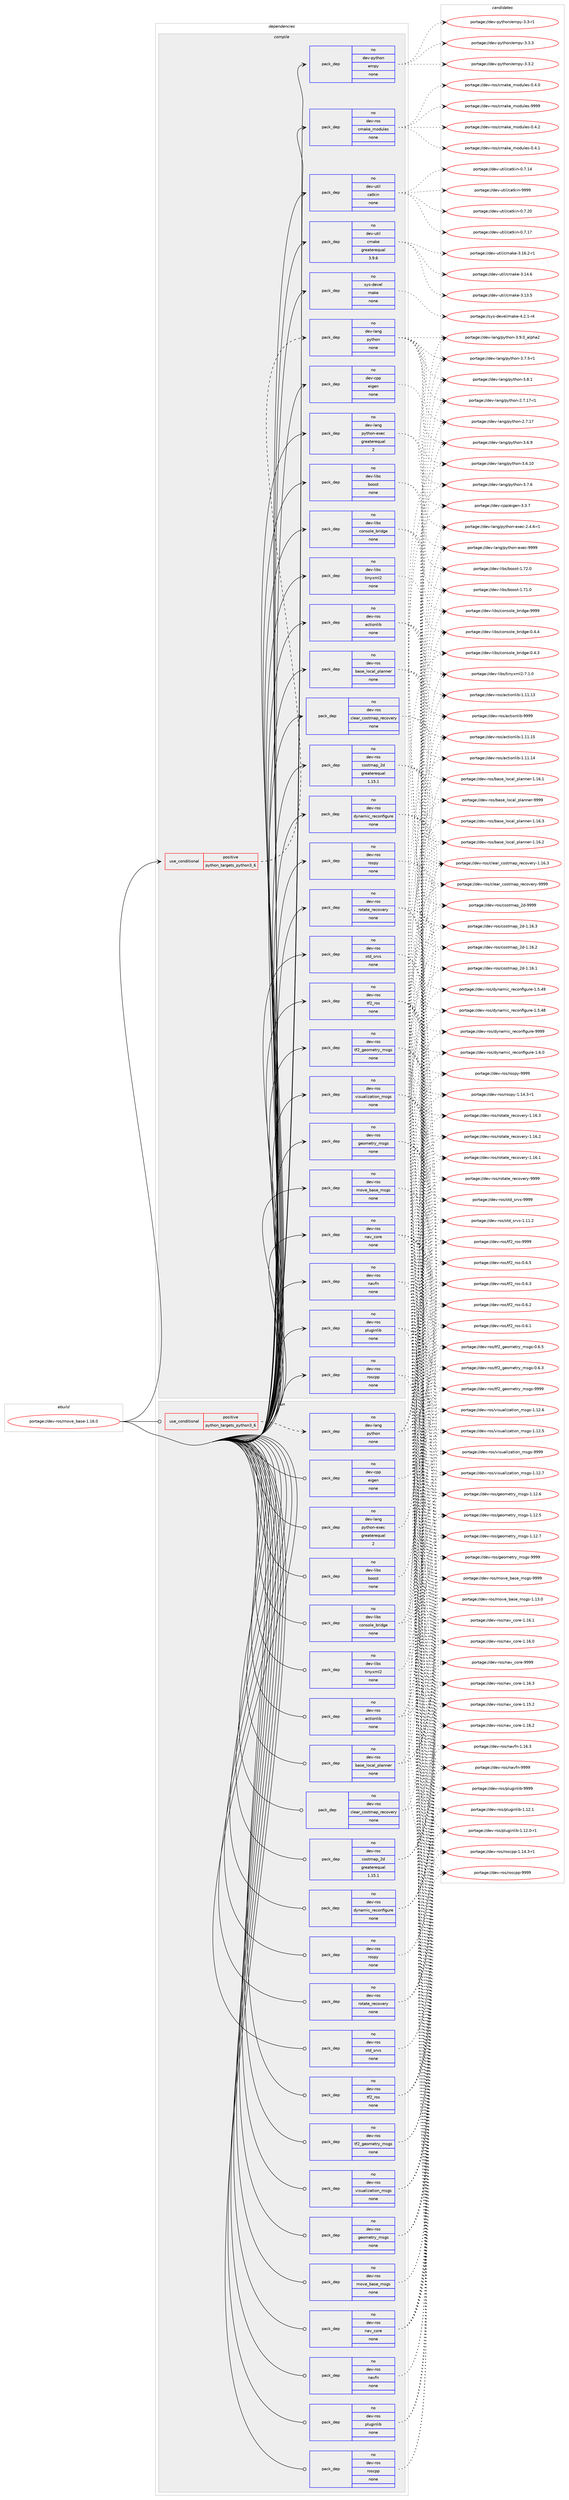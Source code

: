 digraph prolog {

# *************
# Graph options
# *************

newrank=true;
concentrate=true;
compound=true;
graph [rankdir=LR,fontname=Helvetica,fontsize=10,ranksep=1.5];#, ranksep=2.5, nodesep=0.2];
edge  [arrowhead=vee];
node  [fontname=Helvetica,fontsize=10];

# **********
# The ebuild
# **********

subgraph cluster_leftcol {
color=gray;
label=<<i>ebuild</i>>;
id [label="portage://dev-ros/move_base-1.16.0", color=red, width=4, href="../dev-ros/move_base-1.16.0.svg"];
}

# ****************
# The dependencies
# ****************

subgraph cluster_midcol {
color=gray;
label=<<i>dependencies</i>>;
subgraph cluster_compile {
fillcolor="#eeeeee";
style=filled;
label=<<i>compile</i>>;
subgraph cond99639 {
dependency397028 [label=<<TABLE BORDER="0" CELLBORDER="1" CELLSPACING="0" CELLPADDING="4"><TR><TD ROWSPAN="3" CELLPADDING="10">use_conditional</TD></TR><TR><TD>positive</TD></TR><TR><TD>python_targets_python3_6</TD></TR></TABLE>>, shape=none, color=red];
subgraph pack292536 {
dependency397029 [label=<<TABLE BORDER="0" CELLBORDER="1" CELLSPACING="0" CELLPADDING="4" WIDTH="220"><TR><TD ROWSPAN="6" CELLPADDING="30">pack_dep</TD></TR><TR><TD WIDTH="110">no</TD></TR><TR><TD>dev-lang</TD></TR><TR><TD>python</TD></TR><TR><TD>none</TD></TR><TR><TD></TD></TR></TABLE>>, shape=none, color=blue];
}
dependency397028:e -> dependency397029:w [weight=20,style="dashed",arrowhead="vee"];
}
id:e -> dependency397028:w [weight=20,style="solid",arrowhead="vee"];
subgraph pack292537 {
dependency397030 [label=<<TABLE BORDER="0" CELLBORDER="1" CELLSPACING="0" CELLPADDING="4" WIDTH="220"><TR><TD ROWSPAN="6" CELLPADDING="30">pack_dep</TD></TR><TR><TD WIDTH="110">no</TD></TR><TR><TD>dev-cpp</TD></TR><TR><TD>eigen</TD></TR><TR><TD>none</TD></TR><TR><TD></TD></TR></TABLE>>, shape=none, color=blue];
}
id:e -> dependency397030:w [weight=20,style="solid",arrowhead="vee"];
subgraph pack292538 {
dependency397031 [label=<<TABLE BORDER="0" CELLBORDER="1" CELLSPACING="0" CELLPADDING="4" WIDTH="220"><TR><TD ROWSPAN="6" CELLPADDING="30">pack_dep</TD></TR><TR><TD WIDTH="110">no</TD></TR><TR><TD>dev-lang</TD></TR><TR><TD>python-exec</TD></TR><TR><TD>greaterequal</TD></TR><TR><TD>2</TD></TR></TABLE>>, shape=none, color=blue];
}
id:e -> dependency397031:w [weight=20,style="solid",arrowhead="vee"];
subgraph pack292539 {
dependency397032 [label=<<TABLE BORDER="0" CELLBORDER="1" CELLSPACING="0" CELLPADDING="4" WIDTH="220"><TR><TD ROWSPAN="6" CELLPADDING="30">pack_dep</TD></TR><TR><TD WIDTH="110">no</TD></TR><TR><TD>dev-libs</TD></TR><TR><TD>boost</TD></TR><TR><TD>none</TD></TR><TR><TD></TD></TR></TABLE>>, shape=none, color=blue];
}
id:e -> dependency397032:w [weight=20,style="solid",arrowhead="vee"];
subgraph pack292540 {
dependency397033 [label=<<TABLE BORDER="0" CELLBORDER="1" CELLSPACING="0" CELLPADDING="4" WIDTH="220"><TR><TD ROWSPAN="6" CELLPADDING="30">pack_dep</TD></TR><TR><TD WIDTH="110">no</TD></TR><TR><TD>dev-libs</TD></TR><TR><TD>console_bridge</TD></TR><TR><TD>none</TD></TR><TR><TD></TD></TR></TABLE>>, shape=none, color=blue];
}
id:e -> dependency397033:w [weight=20,style="solid",arrowhead="vee"];
subgraph pack292541 {
dependency397034 [label=<<TABLE BORDER="0" CELLBORDER="1" CELLSPACING="0" CELLPADDING="4" WIDTH="220"><TR><TD ROWSPAN="6" CELLPADDING="30">pack_dep</TD></TR><TR><TD WIDTH="110">no</TD></TR><TR><TD>dev-libs</TD></TR><TR><TD>tinyxml2</TD></TR><TR><TD>none</TD></TR><TR><TD></TD></TR></TABLE>>, shape=none, color=blue];
}
id:e -> dependency397034:w [weight=20,style="solid",arrowhead="vee"];
subgraph pack292542 {
dependency397035 [label=<<TABLE BORDER="0" CELLBORDER="1" CELLSPACING="0" CELLPADDING="4" WIDTH="220"><TR><TD ROWSPAN="6" CELLPADDING="30">pack_dep</TD></TR><TR><TD WIDTH="110">no</TD></TR><TR><TD>dev-python</TD></TR><TR><TD>empy</TD></TR><TR><TD>none</TD></TR><TR><TD></TD></TR></TABLE>>, shape=none, color=blue];
}
id:e -> dependency397035:w [weight=20,style="solid",arrowhead="vee"];
subgraph pack292543 {
dependency397036 [label=<<TABLE BORDER="0" CELLBORDER="1" CELLSPACING="0" CELLPADDING="4" WIDTH="220"><TR><TD ROWSPAN="6" CELLPADDING="30">pack_dep</TD></TR><TR><TD WIDTH="110">no</TD></TR><TR><TD>dev-ros</TD></TR><TR><TD>actionlib</TD></TR><TR><TD>none</TD></TR><TR><TD></TD></TR></TABLE>>, shape=none, color=blue];
}
id:e -> dependency397036:w [weight=20,style="solid",arrowhead="vee"];
subgraph pack292544 {
dependency397037 [label=<<TABLE BORDER="0" CELLBORDER="1" CELLSPACING="0" CELLPADDING="4" WIDTH="220"><TR><TD ROWSPAN="6" CELLPADDING="30">pack_dep</TD></TR><TR><TD WIDTH="110">no</TD></TR><TR><TD>dev-ros</TD></TR><TR><TD>base_local_planner</TD></TR><TR><TD>none</TD></TR><TR><TD></TD></TR></TABLE>>, shape=none, color=blue];
}
id:e -> dependency397037:w [weight=20,style="solid",arrowhead="vee"];
subgraph pack292545 {
dependency397038 [label=<<TABLE BORDER="0" CELLBORDER="1" CELLSPACING="0" CELLPADDING="4" WIDTH="220"><TR><TD ROWSPAN="6" CELLPADDING="30">pack_dep</TD></TR><TR><TD WIDTH="110">no</TD></TR><TR><TD>dev-ros</TD></TR><TR><TD>clear_costmap_recovery</TD></TR><TR><TD>none</TD></TR><TR><TD></TD></TR></TABLE>>, shape=none, color=blue];
}
id:e -> dependency397038:w [weight=20,style="solid",arrowhead="vee"];
subgraph pack292546 {
dependency397039 [label=<<TABLE BORDER="0" CELLBORDER="1" CELLSPACING="0" CELLPADDING="4" WIDTH="220"><TR><TD ROWSPAN="6" CELLPADDING="30">pack_dep</TD></TR><TR><TD WIDTH="110">no</TD></TR><TR><TD>dev-ros</TD></TR><TR><TD>cmake_modules</TD></TR><TR><TD>none</TD></TR><TR><TD></TD></TR></TABLE>>, shape=none, color=blue];
}
id:e -> dependency397039:w [weight=20,style="solid",arrowhead="vee"];
subgraph pack292547 {
dependency397040 [label=<<TABLE BORDER="0" CELLBORDER="1" CELLSPACING="0" CELLPADDING="4" WIDTH="220"><TR><TD ROWSPAN="6" CELLPADDING="30">pack_dep</TD></TR><TR><TD WIDTH="110">no</TD></TR><TR><TD>dev-ros</TD></TR><TR><TD>costmap_2d</TD></TR><TR><TD>greaterequal</TD></TR><TR><TD>1.15.1</TD></TR></TABLE>>, shape=none, color=blue];
}
id:e -> dependency397040:w [weight=20,style="solid",arrowhead="vee"];
subgraph pack292548 {
dependency397041 [label=<<TABLE BORDER="0" CELLBORDER="1" CELLSPACING="0" CELLPADDING="4" WIDTH="220"><TR><TD ROWSPAN="6" CELLPADDING="30">pack_dep</TD></TR><TR><TD WIDTH="110">no</TD></TR><TR><TD>dev-ros</TD></TR><TR><TD>dynamic_reconfigure</TD></TR><TR><TD>none</TD></TR><TR><TD></TD></TR></TABLE>>, shape=none, color=blue];
}
id:e -> dependency397041:w [weight=20,style="solid",arrowhead="vee"];
subgraph pack292549 {
dependency397042 [label=<<TABLE BORDER="0" CELLBORDER="1" CELLSPACING="0" CELLPADDING="4" WIDTH="220"><TR><TD ROWSPAN="6" CELLPADDING="30">pack_dep</TD></TR><TR><TD WIDTH="110">no</TD></TR><TR><TD>dev-ros</TD></TR><TR><TD>geometry_msgs</TD></TR><TR><TD>none</TD></TR><TR><TD></TD></TR></TABLE>>, shape=none, color=blue];
}
id:e -> dependency397042:w [weight=20,style="solid",arrowhead="vee"];
subgraph pack292550 {
dependency397043 [label=<<TABLE BORDER="0" CELLBORDER="1" CELLSPACING="0" CELLPADDING="4" WIDTH="220"><TR><TD ROWSPAN="6" CELLPADDING="30">pack_dep</TD></TR><TR><TD WIDTH="110">no</TD></TR><TR><TD>dev-ros</TD></TR><TR><TD>move_base_msgs</TD></TR><TR><TD>none</TD></TR><TR><TD></TD></TR></TABLE>>, shape=none, color=blue];
}
id:e -> dependency397043:w [weight=20,style="solid",arrowhead="vee"];
subgraph pack292551 {
dependency397044 [label=<<TABLE BORDER="0" CELLBORDER="1" CELLSPACING="0" CELLPADDING="4" WIDTH="220"><TR><TD ROWSPAN="6" CELLPADDING="30">pack_dep</TD></TR><TR><TD WIDTH="110">no</TD></TR><TR><TD>dev-ros</TD></TR><TR><TD>nav_core</TD></TR><TR><TD>none</TD></TR><TR><TD></TD></TR></TABLE>>, shape=none, color=blue];
}
id:e -> dependency397044:w [weight=20,style="solid",arrowhead="vee"];
subgraph pack292552 {
dependency397045 [label=<<TABLE BORDER="0" CELLBORDER="1" CELLSPACING="0" CELLPADDING="4" WIDTH="220"><TR><TD ROWSPAN="6" CELLPADDING="30">pack_dep</TD></TR><TR><TD WIDTH="110">no</TD></TR><TR><TD>dev-ros</TD></TR><TR><TD>navfn</TD></TR><TR><TD>none</TD></TR><TR><TD></TD></TR></TABLE>>, shape=none, color=blue];
}
id:e -> dependency397045:w [weight=20,style="solid",arrowhead="vee"];
subgraph pack292553 {
dependency397046 [label=<<TABLE BORDER="0" CELLBORDER="1" CELLSPACING="0" CELLPADDING="4" WIDTH="220"><TR><TD ROWSPAN="6" CELLPADDING="30">pack_dep</TD></TR><TR><TD WIDTH="110">no</TD></TR><TR><TD>dev-ros</TD></TR><TR><TD>pluginlib</TD></TR><TR><TD>none</TD></TR><TR><TD></TD></TR></TABLE>>, shape=none, color=blue];
}
id:e -> dependency397046:w [weight=20,style="solid",arrowhead="vee"];
subgraph pack292554 {
dependency397047 [label=<<TABLE BORDER="0" CELLBORDER="1" CELLSPACING="0" CELLPADDING="4" WIDTH="220"><TR><TD ROWSPAN="6" CELLPADDING="30">pack_dep</TD></TR><TR><TD WIDTH="110">no</TD></TR><TR><TD>dev-ros</TD></TR><TR><TD>roscpp</TD></TR><TR><TD>none</TD></TR><TR><TD></TD></TR></TABLE>>, shape=none, color=blue];
}
id:e -> dependency397047:w [weight=20,style="solid",arrowhead="vee"];
subgraph pack292555 {
dependency397048 [label=<<TABLE BORDER="0" CELLBORDER="1" CELLSPACING="0" CELLPADDING="4" WIDTH="220"><TR><TD ROWSPAN="6" CELLPADDING="30">pack_dep</TD></TR><TR><TD WIDTH="110">no</TD></TR><TR><TD>dev-ros</TD></TR><TR><TD>rospy</TD></TR><TR><TD>none</TD></TR><TR><TD></TD></TR></TABLE>>, shape=none, color=blue];
}
id:e -> dependency397048:w [weight=20,style="solid",arrowhead="vee"];
subgraph pack292556 {
dependency397049 [label=<<TABLE BORDER="0" CELLBORDER="1" CELLSPACING="0" CELLPADDING="4" WIDTH="220"><TR><TD ROWSPAN="6" CELLPADDING="30">pack_dep</TD></TR><TR><TD WIDTH="110">no</TD></TR><TR><TD>dev-ros</TD></TR><TR><TD>rotate_recovery</TD></TR><TR><TD>none</TD></TR><TR><TD></TD></TR></TABLE>>, shape=none, color=blue];
}
id:e -> dependency397049:w [weight=20,style="solid",arrowhead="vee"];
subgraph pack292557 {
dependency397050 [label=<<TABLE BORDER="0" CELLBORDER="1" CELLSPACING="0" CELLPADDING="4" WIDTH="220"><TR><TD ROWSPAN="6" CELLPADDING="30">pack_dep</TD></TR><TR><TD WIDTH="110">no</TD></TR><TR><TD>dev-ros</TD></TR><TR><TD>std_srvs</TD></TR><TR><TD>none</TD></TR><TR><TD></TD></TR></TABLE>>, shape=none, color=blue];
}
id:e -> dependency397050:w [weight=20,style="solid",arrowhead="vee"];
subgraph pack292558 {
dependency397051 [label=<<TABLE BORDER="0" CELLBORDER="1" CELLSPACING="0" CELLPADDING="4" WIDTH="220"><TR><TD ROWSPAN="6" CELLPADDING="30">pack_dep</TD></TR><TR><TD WIDTH="110">no</TD></TR><TR><TD>dev-ros</TD></TR><TR><TD>tf2_geometry_msgs</TD></TR><TR><TD>none</TD></TR><TR><TD></TD></TR></TABLE>>, shape=none, color=blue];
}
id:e -> dependency397051:w [weight=20,style="solid",arrowhead="vee"];
subgraph pack292559 {
dependency397052 [label=<<TABLE BORDER="0" CELLBORDER="1" CELLSPACING="0" CELLPADDING="4" WIDTH="220"><TR><TD ROWSPAN="6" CELLPADDING="30">pack_dep</TD></TR><TR><TD WIDTH="110">no</TD></TR><TR><TD>dev-ros</TD></TR><TR><TD>tf2_ros</TD></TR><TR><TD>none</TD></TR><TR><TD></TD></TR></TABLE>>, shape=none, color=blue];
}
id:e -> dependency397052:w [weight=20,style="solid",arrowhead="vee"];
subgraph pack292560 {
dependency397053 [label=<<TABLE BORDER="0" CELLBORDER="1" CELLSPACING="0" CELLPADDING="4" WIDTH="220"><TR><TD ROWSPAN="6" CELLPADDING="30">pack_dep</TD></TR><TR><TD WIDTH="110">no</TD></TR><TR><TD>dev-ros</TD></TR><TR><TD>visualization_msgs</TD></TR><TR><TD>none</TD></TR><TR><TD></TD></TR></TABLE>>, shape=none, color=blue];
}
id:e -> dependency397053:w [weight=20,style="solid",arrowhead="vee"];
subgraph pack292561 {
dependency397054 [label=<<TABLE BORDER="0" CELLBORDER="1" CELLSPACING="0" CELLPADDING="4" WIDTH="220"><TR><TD ROWSPAN="6" CELLPADDING="30">pack_dep</TD></TR><TR><TD WIDTH="110">no</TD></TR><TR><TD>dev-util</TD></TR><TR><TD>catkin</TD></TR><TR><TD>none</TD></TR><TR><TD></TD></TR></TABLE>>, shape=none, color=blue];
}
id:e -> dependency397054:w [weight=20,style="solid",arrowhead="vee"];
subgraph pack292562 {
dependency397055 [label=<<TABLE BORDER="0" CELLBORDER="1" CELLSPACING="0" CELLPADDING="4" WIDTH="220"><TR><TD ROWSPAN="6" CELLPADDING="30">pack_dep</TD></TR><TR><TD WIDTH="110">no</TD></TR><TR><TD>dev-util</TD></TR><TR><TD>cmake</TD></TR><TR><TD>greaterequal</TD></TR><TR><TD>3.9.6</TD></TR></TABLE>>, shape=none, color=blue];
}
id:e -> dependency397055:w [weight=20,style="solid",arrowhead="vee"];
subgraph pack292563 {
dependency397056 [label=<<TABLE BORDER="0" CELLBORDER="1" CELLSPACING="0" CELLPADDING="4" WIDTH="220"><TR><TD ROWSPAN="6" CELLPADDING="30">pack_dep</TD></TR><TR><TD WIDTH="110">no</TD></TR><TR><TD>sys-devel</TD></TR><TR><TD>make</TD></TR><TR><TD>none</TD></TR><TR><TD></TD></TR></TABLE>>, shape=none, color=blue];
}
id:e -> dependency397056:w [weight=20,style="solid",arrowhead="vee"];
}
subgraph cluster_compileandrun {
fillcolor="#eeeeee";
style=filled;
label=<<i>compile and run</i>>;
}
subgraph cluster_run {
fillcolor="#eeeeee";
style=filled;
label=<<i>run</i>>;
subgraph cond99640 {
dependency397057 [label=<<TABLE BORDER="0" CELLBORDER="1" CELLSPACING="0" CELLPADDING="4"><TR><TD ROWSPAN="3" CELLPADDING="10">use_conditional</TD></TR><TR><TD>positive</TD></TR><TR><TD>python_targets_python3_6</TD></TR></TABLE>>, shape=none, color=red];
subgraph pack292564 {
dependency397058 [label=<<TABLE BORDER="0" CELLBORDER="1" CELLSPACING="0" CELLPADDING="4" WIDTH="220"><TR><TD ROWSPAN="6" CELLPADDING="30">pack_dep</TD></TR><TR><TD WIDTH="110">no</TD></TR><TR><TD>dev-lang</TD></TR><TR><TD>python</TD></TR><TR><TD>none</TD></TR><TR><TD></TD></TR></TABLE>>, shape=none, color=blue];
}
dependency397057:e -> dependency397058:w [weight=20,style="dashed",arrowhead="vee"];
}
id:e -> dependency397057:w [weight=20,style="solid",arrowhead="odot"];
subgraph pack292565 {
dependency397059 [label=<<TABLE BORDER="0" CELLBORDER="1" CELLSPACING="0" CELLPADDING="4" WIDTH="220"><TR><TD ROWSPAN="6" CELLPADDING="30">pack_dep</TD></TR><TR><TD WIDTH="110">no</TD></TR><TR><TD>dev-cpp</TD></TR><TR><TD>eigen</TD></TR><TR><TD>none</TD></TR><TR><TD></TD></TR></TABLE>>, shape=none, color=blue];
}
id:e -> dependency397059:w [weight=20,style="solid",arrowhead="odot"];
subgraph pack292566 {
dependency397060 [label=<<TABLE BORDER="0" CELLBORDER="1" CELLSPACING="0" CELLPADDING="4" WIDTH="220"><TR><TD ROWSPAN="6" CELLPADDING="30">pack_dep</TD></TR><TR><TD WIDTH="110">no</TD></TR><TR><TD>dev-lang</TD></TR><TR><TD>python-exec</TD></TR><TR><TD>greaterequal</TD></TR><TR><TD>2</TD></TR></TABLE>>, shape=none, color=blue];
}
id:e -> dependency397060:w [weight=20,style="solid",arrowhead="odot"];
subgraph pack292567 {
dependency397061 [label=<<TABLE BORDER="0" CELLBORDER="1" CELLSPACING="0" CELLPADDING="4" WIDTH="220"><TR><TD ROWSPAN="6" CELLPADDING="30">pack_dep</TD></TR><TR><TD WIDTH="110">no</TD></TR><TR><TD>dev-libs</TD></TR><TR><TD>boost</TD></TR><TR><TD>none</TD></TR><TR><TD></TD></TR></TABLE>>, shape=none, color=blue];
}
id:e -> dependency397061:w [weight=20,style="solid",arrowhead="odot"];
subgraph pack292568 {
dependency397062 [label=<<TABLE BORDER="0" CELLBORDER="1" CELLSPACING="0" CELLPADDING="4" WIDTH="220"><TR><TD ROWSPAN="6" CELLPADDING="30">pack_dep</TD></TR><TR><TD WIDTH="110">no</TD></TR><TR><TD>dev-libs</TD></TR><TR><TD>console_bridge</TD></TR><TR><TD>none</TD></TR><TR><TD></TD></TR></TABLE>>, shape=none, color=blue];
}
id:e -> dependency397062:w [weight=20,style="solid",arrowhead="odot"];
subgraph pack292569 {
dependency397063 [label=<<TABLE BORDER="0" CELLBORDER="1" CELLSPACING="0" CELLPADDING="4" WIDTH="220"><TR><TD ROWSPAN="6" CELLPADDING="30">pack_dep</TD></TR><TR><TD WIDTH="110">no</TD></TR><TR><TD>dev-libs</TD></TR><TR><TD>tinyxml2</TD></TR><TR><TD>none</TD></TR><TR><TD></TD></TR></TABLE>>, shape=none, color=blue];
}
id:e -> dependency397063:w [weight=20,style="solid",arrowhead="odot"];
subgraph pack292570 {
dependency397064 [label=<<TABLE BORDER="0" CELLBORDER="1" CELLSPACING="0" CELLPADDING="4" WIDTH="220"><TR><TD ROWSPAN="6" CELLPADDING="30">pack_dep</TD></TR><TR><TD WIDTH="110">no</TD></TR><TR><TD>dev-ros</TD></TR><TR><TD>actionlib</TD></TR><TR><TD>none</TD></TR><TR><TD></TD></TR></TABLE>>, shape=none, color=blue];
}
id:e -> dependency397064:w [weight=20,style="solid",arrowhead="odot"];
subgraph pack292571 {
dependency397065 [label=<<TABLE BORDER="0" CELLBORDER="1" CELLSPACING="0" CELLPADDING="4" WIDTH="220"><TR><TD ROWSPAN="6" CELLPADDING="30">pack_dep</TD></TR><TR><TD WIDTH="110">no</TD></TR><TR><TD>dev-ros</TD></TR><TR><TD>base_local_planner</TD></TR><TR><TD>none</TD></TR><TR><TD></TD></TR></TABLE>>, shape=none, color=blue];
}
id:e -> dependency397065:w [weight=20,style="solid",arrowhead="odot"];
subgraph pack292572 {
dependency397066 [label=<<TABLE BORDER="0" CELLBORDER="1" CELLSPACING="0" CELLPADDING="4" WIDTH="220"><TR><TD ROWSPAN="6" CELLPADDING="30">pack_dep</TD></TR><TR><TD WIDTH="110">no</TD></TR><TR><TD>dev-ros</TD></TR><TR><TD>clear_costmap_recovery</TD></TR><TR><TD>none</TD></TR><TR><TD></TD></TR></TABLE>>, shape=none, color=blue];
}
id:e -> dependency397066:w [weight=20,style="solid",arrowhead="odot"];
subgraph pack292573 {
dependency397067 [label=<<TABLE BORDER="0" CELLBORDER="1" CELLSPACING="0" CELLPADDING="4" WIDTH="220"><TR><TD ROWSPAN="6" CELLPADDING="30">pack_dep</TD></TR><TR><TD WIDTH="110">no</TD></TR><TR><TD>dev-ros</TD></TR><TR><TD>costmap_2d</TD></TR><TR><TD>greaterequal</TD></TR><TR><TD>1.15.1</TD></TR></TABLE>>, shape=none, color=blue];
}
id:e -> dependency397067:w [weight=20,style="solid",arrowhead="odot"];
subgraph pack292574 {
dependency397068 [label=<<TABLE BORDER="0" CELLBORDER="1" CELLSPACING="0" CELLPADDING="4" WIDTH="220"><TR><TD ROWSPAN="6" CELLPADDING="30">pack_dep</TD></TR><TR><TD WIDTH="110">no</TD></TR><TR><TD>dev-ros</TD></TR><TR><TD>dynamic_reconfigure</TD></TR><TR><TD>none</TD></TR><TR><TD></TD></TR></TABLE>>, shape=none, color=blue];
}
id:e -> dependency397068:w [weight=20,style="solid",arrowhead="odot"];
subgraph pack292575 {
dependency397069 [label=<<TABLE BORDER="0" CELLBORDER="1" CELLSPACING="0" CELLPADDING="4" WIDTH="220"><TR><TD ROWSPAN="6" CELLPADDING="30">pack_dep</TD></TR><TR><TD WIDTH="110">no</TD></TR><TR><TD>dev-ros</TD></TR><TR><TD>geometry_msgs</TD></TR><TR><TD>none</TD></TR><TR><TD></TD></TR></TABLE>>, shape=none, color=blue];
}
id:e -> dependency397069:w [weight=20,style="solid",arrowhead="odot"];
subgraph pack292576 {
dependency397070 [label=<<TABLE BORDER="0" CELLBORDER="1" CELLSPACING="0" CELLPADDING="4" WIDTH="220"><TR><TD ROWSPAN="6" CELLPADDING="30">pack_dep</TD></TR><TR><TD WIDTH="110">no</TD></TR><TR><TD>dev-ros</TD></TR><TR><TD>move_base_msgs</TD></TR><TR><TD>none</TD></TR><TR><TD></TD></TR></TABLE>>, shape=none, color=blue];
}
id:e -> dependency397070:w [weight=20,style="solid",arrowhead="odot"];
subgraph pack292577 {
dependency397071 [label=<<TABLE BORDER="0" CELLBORDER="1" CELLSPACING="0" CELLPADDING="4" WIDTH="220"><TR><TD ROWSPAN="6" CELLPADDING="30">pack_dep</TD></TR><TR><TD WIDTH="110">no</TD></TR><TR><TD>dev-ros</TD></TR><TR><TD>nav_core</TD></TR><TR><TD>none</TD></TR><TR><TD></TD></TR></TABLE>>, shape=none, color=blue];
}
id:e -> dependency397071:w [weight=20,style="solid",arrowhead="odot"];
subgraph pack292578 {
dependency397072 [label=<<TABLE BORDER="0" CELLBORDER="1" CELLSPACING="0" CELLPADDING="4" WIDTH="220"><TR><TD ROWSPAN="6" CELLPADDING="30">pack_dep</TD></TR><TR><TD WIDTH="110">no</TD></TR><TR><TD>dev-ros</TD></TR><TR><TD>navfn</TD></TR><TR><TD>none</TD></TR><TR><TD></TD></TR></TABLE>>, shape=none, color=blue];
}
id:e -> dependency397072:w [weight=20,style="solid",arrowhead="odot"];
subgraph pack292579 {
dependency397073 [label=<<TABLE BORDER="0" CELLBORDER="1" CELLSPACING="0" CELLPADDING="4" WIDTH="220"><TR><TD ROWSPAN="6" CELLPADDING="30">pack_dep</TD></TR><TR><TD WIDTH="110">no</TD></TR><TR><TD>dev-ros</TD></TR><TR><TD>pluginlib</TD></TR><TR><TD>none</TD></TR><TR><TD></TD></TR></TABLE>>, shape=none, color=blue];
}
id:e -> dependency397073:w [weight=20,style="solid",arrowhead="odot"];
subgraph pack292580 {
dependency397074 [label=<<TABLE BORDER="0" CELLBORDER="1" CELLSPACING="0" CELLPADDING="4" WIDTH="220"><TR><TD ROWSPAN="6" CELLPADDING="30">pack_dep</TD></TR><TR><TD WIDTH="110">no</TD></TR><TR><TD>dev-ros</TD></TR><TR><TD>roscpp</TD></TR><TR><TD>none</TD></TR><TR><TD></TD></TR></TABLE>>, shape=none, color=blue];
}
id:e -> dependency397074:w [weight=20,style="solid",arrowhead="odot"];
subgraph pack292581 {
dependency397075 [label=<<TABLE BORDER="0" CELLBORDER="1" CELLSPACING="0" CELLPADDING="4" WIDTH="220"><TR><TD ROWSPAN="6" CELLPADDING="30">pack_dep</TD></TR><TR><TD WIDTH="110">no</TD></TR><TR><TD>dev-ros</TD></TR><TR><TD>rospy</TD></TR><TR><TD>none</TD></TR><TR><TD></TD></TR></TABLE>>, shape=none, color=blue];
}
id:e -> dependency397075:w [weight=20,style="solid",arrowhead="odot"];
subgraph pack292582 {
dependency397076 [label=<<TABLE BORDER="0" CELLBORDER="1" CELLSPACING="0" CELLPADDING="4" WIDTH="220"><TR><TD ROWSPAN="6" CELLPADDING="30">pack_dep</TD></TR><TR><TD WIDTH="110">no</TD></TR><TR><TD>dev-ros</TD></TR><TR><TD>rotate_recovery</TD></TR><TR><TD>none</TD></TR><TR><TD></TD></TR></TABLE>>, shape=none, color=blue];
}
id:e -> dependency397076:w [weight=20,style="solid",arrowhead="odot"];
subgraph pack292583 {
dependency397077 [label=<<TABLE BORDER="0" CELLBORDER="1" CELLSPACING="0" CELLPADDING="4" WIDTH="220"><TR><TD ROWSPAN="6" CELLPADDING="30">pack_dep</TD></TR><TR><TD WIDTH="110">no</TD></TR><TR><TD>dev-ros</TD></TR><TR><TD>std_srvs</TD></TR><TR><TD>none</TD></TR><TR><TD></TD></TR></TABLE>>, shape=none, color=blue];
}
id:e -> dependency397077:w [weight=20,style="solid",arrowhead="odot"];
subgraph pack292584 {
dependency397078 [label=<<TABLE BORDER="0" CELLBORDER="1" CELLSPACING="0" CELLPADDING="4" WIDTH="220"><TR><TD ROWSPAN="6" CELLPADDING="30">pack_dep</TD></TR><TR><TD WIDTH="110">no</TD></TR><TR><TD>dev-ros</TD></TR><TR><TD>tf2_geometry_msgs</TD></TR><TR><TD>none</TD></TR><TR><TD></TD></TR></TABLE>>, shape=none, color=blue];
}
id:e -> dependency397078:w [weight=20,style="solid",arrowhead="odot"];
subgraph pack292585 {
dependency397079 [label=<<TABLE BORDER="0" CELLBORDER="1" CELLSPACING="0" CELLPADDING="4" WIDTH="220"><TR><TD ROWSPAN="6" CELLPADDING="30">pack_dep</TD></TR><TR><TD WIDTH="110">no</TD></TR><TR><TD>dev-ros</TD></TR><TR><TD>tf2_ros</TD></TR><TR><TD>none</TD></TR><TR><TD></TD></TR></TABLE>>, shape=none, color=blue];
}
id:e -> dependency397079:w [weight=20,style="solid",arrowhead="odot"];
subgraph pack292586 {
dependency397080 [label=<<TABLE BORDER="0" CELLBORDER="1" CELLSPACING="0" CELLPADDING="4" WIDTH="220"><TR><TD ROWSPAN="6" CELLPADDING="30">pack_dep</TD></TR><TR><TD WIDTH="110">no</TD></TR><TR><TD>dev-ros</TD></TR><TR><TD>visualization_msgs</TD></TR><TR><TD>none</TD></TR><TR><TD></TD></TR></TABLE>>, shape=none, color=blue];
}
id:e -> dependency397080:w [weight=20,style="solid",arrowhead="odot"];
}
}

# **************
# The candidates
# **************

subgraph cluster_choices {
rank=same;
color=gray;
label=<<i>candidates</i>>;

subgraph choice292536 {
color=black;
nodesep=1;
choice10010111845108971101034711212111610411111045514657464895971081121049750 [label="portage://dev-lang/python-3.9.0_alpha2", color=red, width=4,href="../dev-lang/python-3.9.0_alpha2.svg"];
choice100101118451089711010347112121116104111110455146564649 [label="portage://dev-lang/python-3.8.1", color=red, width=4,href="../dev-lang/python-3.8.1.svg"];
choice100101118451089711010347112121116104111110455146554654 [label="portage://dev-lang/python-3.7.6", color=red, width=4,href="../dev-lang/python-3.7.6.svg"];
choice1001011184510897110103471121211161041111104551465546534511449 [label="portage://dev-lang/python-3.7.5-r1", color=red, width=4,href="../dev-lang/python-3.7.5-r1.svg"];
choice100101118451089711010347112121116104111110455146544657 [label="portage://dev-lang/python-3.6.9", color=red, width=4,href="../dev-lang/python-3.6.9.svg"];
choice10010111845108971101034711212111610411111045514654464948 [label="portage://dev-lang/python-3.6.10", color=red, width=4,href="../dev-lang/python-3.6.10.svg"];
choice100101118451089711010347112121116104111110455046554649554511449 [label="portage://dev-lang/python-2.7.17-r1", color=red, width=4,href="../dev-lang/python-2.7.17-r1.svg"];
choice10010111845108971101034711212111610411111045504655464955 [label="portage://dev-lang/python-2.7.17", color=red, width=4,href="../dev-lang/python-2.7.17.svg"];
dependency397029:e -> choice10010111845108971101034711212111610411111045514657464895971081121049750:w [style=dotted,weight="100"];
dependency397029:e -> choice100101118451089711010347112121116104111110455146564649:w [style=dotted,weight="100"];
dependency397029:e -> choice100101118451089711010347112121116104111110455146554654:w [style=dotted,weight="100"];
dependency397029:e -> choice1001011184510897110103471121211161041111104551465546534511449:w [style=dotted,weight="100"];
dependency397029:e -> choice100101118451089711010347112121116104111110455146544657:w [style=dotted,weight="100"];
dependency397029:e -> choice10010111845108971101034711212111610411111045514654464948:w [style=dotted,weight="100"];
dependency397029:e -> choice100101118451089711010347112121116104111110455046554649554511449:w [style=dotted,weight="100"];
dependency397029:e -> choice10010111845108971101034711212111610411111045504655464955:w [style=dotted,weight="100"];
}
subgraph choice292537 {
color=black;
nodesep=1;
choice100101118459911211247101105103101110455146514655 [label="portage://dev-cpp/eigen-3.3.7", color=red, width=4,href="../dev-cpp/eigen-3.3.7.svg"];
dependency397030:e -> choice100101118459911211247101105103101110455146514655:w [style=dotted,weight="100"];
}
subgraph choice292538 {
color=black;
nodesep=1;
choice10010111845108971101034711212111610411111045101120101994557575757 [label="portage://dev-lang/python-exec-9999", color=red, width=4,href="../dev-lang/python-exec-9999.svg"];
choice10010111845108971101034711212111610411111045101120101994550465246544511449 [label="portage://dev-lang/python-exec-2.4.6-r1", color=red, width=4,href="../dev-lang/python-exec-2.4.6-r1.svg"];
dependency397031:e -> choice10010111845108971101034711212111610411111045101120101994557575757:w [style=dotted,weight="100"];
dependency397031:e -> choice10010111845108971101034711212111610411111045101120101994550465246544511449:w [style=dotted,weight="100"];
}
subgraph choice292539 {
color=black;
nodesep=1;
choice1001011184510810598115479811111111511645494655504648 [label="portage://dev-libs/boost-1.72.0", color=red, width=4,href="../dev-libs/boost-1.72.0.svg"];
choice1001011184510810598115479811111111511645494655494648 [label="portage://dev-libs/boost-1.71.0", color=red, width=4,href="../dev-libs/boost-1.71.0.svg"];
dependency397032:e -> choice1001011184510810598115479811111111511645494655504648:w [style=dotted,weight="100"];
dependency397032:e -> choice1001011184510810598115479811111111511645494655494648:w [style=dotted,weight="100"];
}
subgraph choice292540 {
color=black;
nodesep=1;
choice1001011184510810598115479911111011511110810195981141051001031014557575757 [label="portage://dev-libs/console_bridge-9999", color=red, width=4,href="../dev-libs/console_bridge-9999.svg"];
choice100101118451081059811547991111101151111081019598114105100103101454846524652 [label="portage://dev-libs/console_bridge-0.4.4", color=red, width=4,href="../dev-libs/console_bridge-0.4.4.svg"];
choice100101118451081059811547991111101151111081019598114105100103101454846524651 [label="portage://dev-libs/console_bridge-0.4.3", color=red, width=4,href="../dev-libs/console_bridge-0.4.3.svg"];
dependency397033:e -> choice1001011184510810598115479911111011511110810195981141051001031014557575757:w [style=dotted,weight="100"];
dependency397033:e -> choice100101118451081059811547991111101151111081019598114105100103101454846524652:w [style=dotted,weight="100"];
dependency397033:e -> choice100101118451081059811547991111101151111081019598114105100103101454846524651:w [style=dotted,weight="100"];
}
subgraph choice292541 {
color=black;
nodesep=1;
choice10010111845108105981154711610511012112010910850455546494648 [label="portage://dev-libs/tinyxml2-7.1.0", color=red, width=4,href="../dev-libs/tinyxml2-7.1.0.svg"];
dependency397034:e -> choice10010111845108105981154711610511012112010910850455546494648:w [style=dotted,weight="100"];
}
subgraph choice292542 {
color=black;
nodesep=1;
choice1001011184511212111610411111047101109112121455146514651 [label="portage://dev-python/empy-3.3.3", color=red, width=4,href="../dev-python/empy-3.3.3.svg"];
choice1001011184511212111610411111047101109112121455146514650 [label="portage://dev-python/empy-3.3.2", color=red, width=4,href="../dev-python/empy-3.3.2.svg"];
choice1001011184511212111610411111047101109112121455146514511449 [label="portage://dev-python/empy-3.3-r1", color=red, width=4,href="../dev-python/empy-3.3-r1.svg"];
dependency397035:e -> choice1001011184511212111610411111047101109112121455146514651:w [style=dotted,weight="100"];
dependency397035:e -> choice1001011184511212111610411111047101109112121455146514650:w [style=dotted,weight="100"];
dependency397035:e -> choice1001011184511212111610411111047101109112121455146514511449:w [style=dotted,weight="100"];
}
subgraph choice292543 {
color=black;
nodesep=1;
choice10010111845114111115479799116105111110108105984557575757 [label="portage://dev-ros/actionlib-9999", color=red, width=4,href="../dev-ros/actionlib-9999.svg"];
choice10010111845114111115479799116105111110108105984549464949464953 [label="portage://dev-ros/actionlib-1.11.15", color=red, width=4,href="../dev-ros/actionlib-1.11.15.svg"];
choice10010111845114111115479799116105111110108105984549464949464952 [label="portage://dev-ros/actionlib-1.11.14", color=red, width=4,href="../dev-ros/actionlib-1.11.14.svg"];
choice10010111845114111115479799116105111110108105984549464949464951 [label="portage://dev-ros/actionlib-1.11.13", color=red, width=4,href="../dev-ros/actionlib-1.11.13.svg"];
dependency397036:e -> choice10010111845114111115479799116105111110108105984557575757:w [style=dotted,weight="100"];
dependency397036:e -> choice10010111845114111115479799116105111110108105984549464949464953:w [style=dotted,weight="100"];
dependency397036:e -> choice10010111845114111115479799116105111110108105984549464949464952:w [style=dotted,weight="100"];
dependency397036:e -> choice10010111845114111115479799116105111110108105984549464949464951:w [style=dotted,weight="100"];
}
subgraph choice292544 {
color=black;
nodesep=1;
choice1001011184511411111547989711510195108111999710895112108971101101011144557575757 [label="portage://dev-ros/base_local_planner-9999", color=red, width=4,href="../dev-ros/base_local_planner-9999.svg"];
choice10010111845114111115479897115101951081119997108951121089711011010111445494649544651 [label="portage://dev-ros/base_local_planner-1.16.3", color=red, width=4,href="../dev-ros/base_local_planner-1.16.3.svg"];
choice10010111845114111115479897115101951081119997108951121089711011010111445494649544650 [label="portage://dev-ros/base_local_planner-1.16.2", color=red, width=4,href="../dev-ros/base_local_planner-1.16.2.svg"];
choice10010111845114111115479897115101951081119997108951121089711011010111445494649544649 [label="portage://dev-ros/base_local_planner-1.16.1", color=red, width=4,href="../dev-ros/base_local_planner-1.16.1.svg"];
dependency397037:e -> choice1001011184511411111547989711510195108111999710895112108971101101011144557575757:w [style=dotted,weight="100"];
dependency397037:e -> choice10010111845114111115479897115101951081119997108951121089711011010111445494649544651:w [style=dotted,weight="100"];
dependency397037:e -> choice10010111845114111115479897115101951081119997108951121089711011010111445494649544650:w [style=dotted,weight="100"];
dependency397037:e -> choice10010111845114111115479897115101951081119997108951121089711011010111445494649544649:w [style=dotted,weight="100"];
}
subgraph choice292545 {
color=black;
nodesep=1;
choice1001011184511411111547991081019711495991111151161099711295114101991111181011141214557575757 [label="portage://dev-ros/clear_costmap_recovery-9999", color=red, width=4,href="../dev-ros/clear_costmap_recovery-9999.svg"];
choice10010111845114111115479910810197114959911111511610997112951141019911111810111412145494649544651 [label="portage://dev-ros/clear_costmap_recovery-1.16.3", color=red, width=4,href="../dev-ros/clear_costmap_recovery-1.16.3.svg"];
dependency397038:e -> choice1001011184511411111547991081019711495991111151161099711295114101991111181011141214557575757:w [style=dotted,weight="100"];
dependency397038:e -> choice10010111845114111115479910810197114959911111511610997112951141019911111810111412145494649544651:w [style=dotted,weight="100"];
}
subgraph choice292546 {
color=black;
nodesep=1;
choice10010111845114111115479910997107101951091111001171081011154557575757 [label="portage://dev-ros/cmake_modules-9999", color=red, width=4,href="../dev-ros/cmake_modules-9999.svg"];
choice1001011184511411111547991099710710195109111100117108101115454846524650 [label="portage://dev-ros/cmake_modules-0.4.2", color=red, width=4,href="../dev-ros/cmake_modules-0.4.2.svg"];
choice1001011184511411111547991099710710195109111100117108101115454846524649 [label="portage://dev-ros/cmake_modules-0.4.1", color=red, width=4,href="../dev-ros/cmake_modules-0.4.1.svg"];
choice1001011184511411111547991099710710195109111100117108101115454846524648 [label="portage://dev-ros/cmake_modules-0.4.0", color=red, width=4,href="../dev-ros/cmake_modules-0.4.0.svg"];
dependency397039:e -> choice10010111845114111115479910997107101951091111001171081011154557575757:w [style=dotted,weight="100"];
dependency397039:e -> choice1001011184511411111547991099710710195109111100117108101115454846524650:w [style=dotted,weight="100"];
dependency397039:e -> choice1001011184511411111547991099710710195109111100117108101115454846524649:w [style=dotted,weight="100"];
dependency397039:e -> choice1001011184511411111547991099710710195109111100117108101115454846524648:w [style=dotted,weight="100"];
}
subgraph choice292547 {
color=black;
nodesep=1;
choice1001011184511411111547991111151161099711295501004557575757 [label="portage://dev-ros/costmap_2d-9999", color=red, width=4,href="../dev-ros/costmap_2d-9999.svg"];
choice10010111845114111115479911111511610997112955010045494649544651 [label="portage://dev-ros/costmap_2d-1.16.3", color=red, width=4,href="../dev-ros/costmap_2d-1.16.3.svg"];
choice10010111845114111115479911111511610997112955010045494649544650 [label="portage://dev-ros/costmap_2d-1.16.2", color=red, width=4,href="../dev-ros/costmap_2d-1.16.2.svg"];
choice10010111845114111115479911111511610997112955010045494649544649 [label="portage://dev-ros/costmap_2d-1.16.1", color=red, width=4,href="../dev-ros/costmap_2d-1.16.1.svg"];
dependency397040:e -> choice1001011184511411111547991111151161099711295501004557575757:w [style=dotted,weight="100"];
dependency397040:e -> choice10010111845114111115479911111511610997112955010045494649544651:w [style=dotted,weight="100"];
dependency397040:e -> choice10010111845114111115479911111511610997112955010045494649544650:w [style=dotted,weight="100"];
dependency397040:e -> choice10010111845114111115479911111511610997112955010045494649544649:w [style=dotted,weight="100"];
}
subgraph choice292548 {
color=black;
nodesep=1;
choice1001011184511411111547100121110971091059995114101991111101021051031171141014557575757 [label="portage://dev-ros/dynamic_reconfigure-9999", color=red, width=4,href="../dev-ros/dynamic_reconfigure-9999.svg"];
choice100101118451141111154710012111097109105999511410199111110102105103117114101454946544648 [label="portage://dev-ros/dynamic_reconfigure-1.6.0", color=red, width=4,href="../dev-ros/dynamic_reconfigure-1.6.0.svg"];
choice10010111845114111115471001211109710910599951141019911111010210510311711410145494653465257 [label="portage://dev-ros/dynamic_reconfigure-1.5.49", color=red, width=4,href="../dev-ros/dynamic_reconfigure-1.5.49.svg"];
choice10010111845114111115471001211109710910599951141019911111010210510311711410145494653465256 [label="portage://dev-ros/dynamic_reconfigure-1.5.48", color=red, width=4,href="../dev-ros/dynamic_reconfigure-1.5.48.svg"];
dependency397041:e -> choice1001011184511411111547100121110971091059995114101991111101021051031171141014557575757:w [style=dotted,weight="100"];
dependency397041:e -> choice100101118451141111154710012111097109105999511410199111110102105103117114101454946544648:w [style=dotted,weight="100"];
dependency397041:e -> choice10010111845114111115471001211109710910599951141019911111010210510311711410145494653465257:w [style=dotted,weight="100"];
dependency397041:e -> choice10010111845114111115471001211109710910599951141019911111010210510311711410145494653465256:w [style=dotted,weight="100"];
}
subgraph choice292549 {
color=black;
nodesep=1;
choice1001011184511411111547103101111109101116114121951091151031154557575757 [label="portage://dev-ros/geometry_msgs-9999", color=red, width=4,href="../dev-ros/geometry_msgs-9999.svg"];
choice10010111845114111115471031011111091011161141219510911510311545494649504655 [label="portage://dev-ros/geometry_msgs-1.12.7", color=red, width=4,href="../dev-ros/geometry_msgs-1.12.7.svg"];
choice10010111845114111115471031011111091011161141219510911510311545494649504654 [label="portage://dev-ros/geometry_msgs-1.12.6", color=red, width=4,href="../dev-ros/geometry_msgs-1.12.6.svg"];
choice10010111845114111115471031011111091011161141219510911510311545494649504653 [label="portage://dev-ros/geometry_msgs-1.12.5", color=red, width=4,href="../dev-ros/geometry_msgs-1.12.5.svg"];
dependency397042:e -> choice1001011184511411111547103101111109101116114121951091151031154557575757:w [style=dotted,weight="100"];
dependency397042:e -> choice10010111845114111115471031011111091011161141219510911510311545494649504655:w [style=dotted,weight="100"];
dependency397042:e -> choice10010111845114111115471031011111091011161141219510911510311545494649504654:w [style=dotted,weight="100"];
dependency397042:e -> choice10010111845114111115471031011111091011161141219510911510311545494649504653:w [style=dotted,weight="100"];
}
subgraph choice292550 {
color=black;
nodesep=1;
choice1001011184511411111547109111118101959897115101951091151031154557575757 [label="portage://dev-ros/move_base_msgs-9999", color=red, width=4,href="../dev-ros/move_base_msgs-9999.svg"];
choice10010111845114111115471091111181019598971151019510911510311545494649514648 [label="portage://dev-ros/move_base_msgs-1.13.0", color=red, width=4,href="../dev-ros/move_base_msgs-1.13.0.svg"];
dependency397043:e -> choice1001011184511411111547109111118101959897115101951091151031154557575757:w [style=dotted,weight="100"];
dependency397043:e -> choice10010111845114111115471091111181019598971151019510911510311545494649514648:w [style=dotted,weight="100"];
}
subgraph choice292551 {
color=black;
nodesep=1;
choice10010111845114111115471109711895991111141014557575757 [label="portage://dev-ros/nav_core-9999", color=red, width=4,href="../dev-ros/nav_core-9999.svg"];
choice100101118451141111154711097118959911111410145494649544651 [label="portage://dev-ros/nav_core-1.16.3", color=red, width=4,href="../dev-ros/nav_core-1.16.3.svg"];
choice100101118451141111154711097118959911111410145494649544650 [label="portage://dev-ros/nav_core-1.16.2", color=red, width=4,href="../dev-ros/nav_core-1.16.2.svg"];
choice100101118451141111154711097118959911111410145494649544649 [label="portage://dev-ros/nav_core-1.16.1", color=red, width=4,href="../dev-ros/nav_core-1.16.1.svg"];
choice100101118451141111154711097118959911111410145494649544648 [label="portage://dev-ros/nav_core-1.16.0", color=red, width=4,href="../dev-ros/nav_core-1.16.0.svg"];
choice100101118451141111154711097118959911111410145494649534650 [label="portage://dev-ros/nav_core-1.15.2", color=red, width=4,href="../dev-ros/nav_core-1.15.2.svg"];
dependency397044:e -> choice10010111845114111115471109711895991111141014557575757:w [style=dotted,weight="100"];
dependency397044:e -> choice100101118451141111154711097118959911111410145494649544651:w [style=dotted,weight="100"];
dependency397044:e -> choice100101118451141111154711097118959911111410145494649544650:w [style=dotted,weight="100"];
dependency397044:e -> choice100101118451141111154711097118959911111410145494649544649:w [style=dotted,weight="100"];
dependency397044:e -> choice100101118451141111154711097118959911111410145494649544648:w [style=dotted,weight="100"];
dependency397044:e -> choice100101118451141111154711097118959911111410145494649534650:w [style=dotted,weight="100"];
}
subgraph choice292552 {
color=black;
nodesep=1;
choice1001011184511411111547110971181021104557575757 [label="portage://dev-ros/navfn-9999", color=red, width=4,href="../dev-ros/navfn-9999.svg"];
choice10010111845114111115471109711810211045494649544651 [label="portage://dev-ros/navfn-1.16.3", color=red, width=4,href="../dev-ros/navfn-1.16.3.svg"];
dependency397045:e -> choice1001011184511411111547110971181021104557575757:w [style=dotted,weight="100"];
dependency397045:e -> choice10010111845114111115471109711810211045494649544651:w [style=dotted,weight="100"];
}
subgraph choice292553 {
color=black;
nodesep=1;
choice1001011184511411111547112108117103105110108105984557575757 [label="portage://dev-ros/pluginlib-9999", color=red, width=4,href="../dev-ros/pluginlib-9999.svg"];
choice10010111845114111115471121081171031051101081059845494649504649 [label="portage://dev-ros/pluginlib-1.12.1", color=red, width=4,href="../dev-ros/pluginlib-1.12.1.svg"];
choice100101118451141111154711210811710310511010810598454946495046484511449 [label="portage://dev-ros/pluginlib-1.12.0-r1", color=red, width=4,href="../dev-ros/pluginlib-1.12.0-r1.svg"];
dependency397046:e -> choice1001011184511411111547112108117103105110108105984557575757:w [style=dotted,weight="100"];
dependency397046:e -> choice10010111845114111115471121081171031051101081059845494649504649:w [style=dotted,weight="100"];
dependency397046:e -> choice100101118451141111154711210811710310511010810598454946495046484511449:w [style=dotted,weight="100"];
}
subgraph choice292554 {
color=black;
nodesep=1;
choice1001011184511411111547114111115991121124557575757 [label="portage://dev-ros/roscpp-9999", color=red, width=4,href="../dev-ros/roscpp-9999.svg"];
choice100101118451141111154711411111599112112454946495246514511449 [label="portage://dev-ros/roscpp-1.14.3-r1", color=red, width=4,href="../dev-ros/roscpp-1.14.3-r1.svg"];
dependency397047:e -> choice1001011184511411111547114111115991121124557575757:w [style=dotted,weight="100"];
dependency397047:e -> choice100101118451141111154711411111599112112454946495246514511449:w [style=dotted,weight="100"];
}
subgraph choice292555 {
color=black;
nodesep=1;
choice10010111845114111115471141111151121214557575757 [label="portage://dev-ros/rospy-9999", color=red, width=4,href="../dev-ros/rospy-9999.svg"];
choice1001011184511411111547114111115112121454946495246514511449 [label="portage://dev-ros/rospy-1.14.3-r1", color=red, width=4,href="../dev-ros/rospy-1.14.3-r1.svg"];
dependency397048:e -> choice10010111845114111115471141111151121214557575757:w [style=dotted,weight="100"];
dependency397048:e -> choice1001011184511411111547114111115112121454946495246514511449:w [style=dotted,weight="100"];
}
subgraph choice292556 {
color=black;
nodesep=1;
choice10010111845114111115471141111169711610195114101991111181011141214557575757 [label="portage://dev-ros/rotate_recovery-9999", color=red, width=4,href="../dev-ros/rotate_recovery-9999.svg"];
choice100101118451141111154711411111697116101951141019911111810111412145494649544651 [label="portage://dev-ros/rotate_recovery-1.16.3", color=red, width=4,href="../dev-ros/rotate_recovery-1.16.3.svg"];
choice100101118451141111154711411111697116101951141019911111810111412145494649544650 [label="portage://dev-ros/rotate_recovery-1.16.2", color=red, width=4,href="../dev-ros/rotate_recovery-1.16.2.svg"];
choice100101118451141111154711411111697116101951141019911111810111412145494649544649 [label="portage://dev-ros/rotate_recovery-1.16.1", color=red, width=4,href="../dev-ros/rotate_recovery-1.16.1.svg"];
dependency397049:e -> choice10010111845114111115471141111169711610195114101991111181011141214557575757:w [style=dotted,weight="100"];
dependency397049:e -> choice100101118451141111154711411111697116101951141019911111810111412145494649544651:w [style=dotted,weight="100"];
dependency397049:e -> choice100101118451141111154711411111697116101951141019911111810111412145494649544650:w [style=dotted,weight="100"];
dependency397049:e -> choice100101118451141111154711411111697116101951141019911111810111412145494649544649:w [style=dotted,weight="100"];
}
subgraph choice292557 {
color=black;
nodesep=1;
choice1001011184511411111547115116100951151141181154557575757 [label="portage://dev-ros/std_srvs-9999", color=red, width=4,href="../dev-ros/std_srvs-9999.svg"];
choice10010111845114111115471151161009511511411811545494649494650 [label="portage://dev-ros/std_srvs-1.11.2", color=red, width=4,href="../dev-ros/std_srvs-1.11.2.svg"];
dependency397050:e -> choice1001011184511411111547115116100951151141181154557575757:w [style=dotted,weight="100"];
dependency397050:e -> choice10010111845114111115471151161009511511411811545494649494650:w [style=dotted,weight="100"];
}
subgraph choice292558 {
color=black;
nodesep=1;
choice10010111845114111115471161025095103101111109101116114121951091151031154557575757 [label="portage://dev-ros/tf2_geometry_msgs-9999", color=red, width=4,href="../dev-ros/tf2_geometry_msgs-9999.svg"];
choice1001011184511411111547116102509510310111110910111611412195109115103115454846544653 [label="portage://dev-ros/tf2_geometry_msgs-0.6.5", color=red, width=4,href="../dev-ros/tf2_geometry_msgs-0.6.5.svg"];
choice1001011184511411111547116102509510310111110910111611412195109115103115454846544651 [label="portage://dev-ros/tf2_geometry_msgs-0.6.3", color=red, width=4,href="../dev-ros/tf2_geometry_msgs-0.6.3.svg"];
dependency397051:e -> choice10010111845114111115471161025095103101111109101116114121951091151031154557575757:w [style=dotted,weight="100"];
dependency397051:e -> choice1001011184511411111547116102509510310111110910111611412195109115103115454846544653:w [style=dotted,weight="100"];
dependency397051:e -> choice1001011184511411111547116102509510310111110910111611412195109115103115454846544651:w [style=dotted,weight="100"];
}
subgraph choice292559 {
color=black;
nodesep=1;
choice100101118451141111154711610250951141111154557575757 [label="portage://dev-ros/tf2_ros-9999", color=red, width=4,href="../dev-ros/tf2_ros-9999.svg"];
choice10010111845114111115471161025095114111115454846544653 [label="portage://dev-ros/tf2_ros-0.6.5", color=red, width=4,href="../dev-ros/tf2_ros-0.6.5.svg"];
choice10010111845114111115471161025095114111115454846544651 [label="portage://dev-ros/tf2_ros-0.6.3", color=red, width=4,href="../dev-ros/tf2_ros-0.6.3.svg"];
choice10010111845114111115471161025095114111115454846544650 [label="portage://dev-ros/tf2_ros-0.6.2", color=red, width=4,href="../dev-ros/tf2_ros-0.6.2.svg"];
choice10010111845114111115471161025095114111115454846544649 [label="portage://dev-ros/tf2_ros-0.6.1", color=red, width=4,href="../dev-ros/tf2_ros-0.6.1.svg"];
dependency397052:e -> choice100101118451141111154711610250951141111154557575757:w [style=dotted,weight="100"];
dependency397052:e -> choice10010111845114111115471161025095114111115454846544653:w [style=dotted,weight="100"];
dependency397052:e -> choice10010111845114111115471161025095114111115454846544651:w [style=dotted,weight="100"];
dependency397052:e -> choice10010111845114111115471161025095114111115454846544650:w [style=dotted,weight="100"];
dependency397052:e -> choice10010111845114111115471161025095114111115454846544649:w [style=dotted,weight="100"];
}
subgraph choice292560 {
color=black;
nodesep=1;
choice10010111845114111115471181051151179710810512297116105111110951091151031154557575757 [label="portage://dev-ros/visualization_msgs-9999", color=red, width=4,href="../dev-ros/visualization_msgs-9999.svg"];
choice100101118451141111154711810511511797108105122971161051111109510911510311545494649504655 [label="portage://dev-ros/visualization_msgs-1.12.7", color=red, width=4,href="../dev-ros/visualization_msgs-1.12.7.svg"];
choice100101118451141111154711810511511797108105122971161051111109510911510311545494649504654 [label="portage://dev-ros/visualization_msgs-1.12.6", color=red, width=4,href="../dev-ros/visualization_msgs-1.12.6.svg"];
choice100101118451141111154711810511511797108105122971161051111109510911510311545494649504653 [label="portage://dev-ros/visualization_msgs-1.12.5", color=red, width=4,href="../dev-ros/visualization_msgs-1.12.5.svg"];
dependency397053:e -> choice10010111845114111115471181051151179710810512297116105111110951091151031154557575757:w [style=dotted,weight="100"];
dependency397053:e -> choice100101118451141111154711810511511797108105122971161051111109510911510311545494649504655:w [style=dotted,weight="100"];
dependency397053:e -> choice100101118451141111154711810511511797108105122971161051111109510911510311545494649504654:w [style=dotted,weight="100"];
dependency397053:e -> choice100101118451141111154711810511511797108105122971161051111109510911510311545494649504653:w [style=dotted,weight="100"];
}
subgraph choice292561 {
color=black;
nodesep=1;
choice100101118451171161051084799971161071051104557575757 [label="portage://dev-util/catkin-9999", color=red, width=4,href="../dev-util/catkin-9999.svg"];
choice1001011184511711610510847999711610710511045484655465048 [label="portage://dev-util/catkin-0.7.20", color=red, width=4,href="../dev-util/catkin-0.7.20.svg"];
choice1001011184511711610510847999711610710511045484655464955 [label="portage://dev-util/catkin-0.7.17", color=red, width=4,href="../dev-util/catkin-0.7.17.svg"];
choice1001011184511711610510847999711610710511045484655464952 [label="portage://dev-util/catkin-0.7.14", color=red, width=4,href="../dev-util/catkin-0.7.14.svg"];
dependency397054:e -> choice100101118451171161051084799971161071051104557575757:w [style=dotted,weight="100"];
dependency397054:e -> choice1001011184511711610510847999711610710511045484655465048:w [style=dotted,weight="100"];
dependency397054:e -> choice1001011184511711610510847999711610710511045484655464955:w [style=dotted,weight="100"];
dependency397054:e -> choice1001011184511711610510847999711610710511045484655464952:w [style=dotted,weight="100"];
}
subgraph choice292562 {
color=black;
nodesep=1;
choice10010111845117116105108479910997107101455146495446504511449 [label="portage://dev-util/cmake-3.16.2-r1", color=red, width=4,href="../dev-util/cmake-3.16.2-r1.svg"];
choice1001011184511711610510847991099710710145514649524654 [label="portage://dev-util/cmake-3.14.6", color=red, width=4,href="../dev-util/cmake-3.14.6.svg"];
choice1001011184511711610510847991099710710145514649514653 [label="portage://dev-util/cmake-3.13.5", color=red, width=4,href="../dev-util/cmake-3.13.5.svg"];
dependency397055:e -> choice10010111845117116105108479910997107101455146495446504511449:w [style=dotted,weight="100"];
dependency397055:e -> choice1001011184511711610510847991099710710145514649524654:w [style=dotted,weight="100"];
dependency397055:e -> choice1001011184511711610510847991099710710145514649514653:w [style=dotted,weight="100"];
}
subgraph choice292563 {
color=black;
nodesep=1;
choice1151211154510010111810110847109971071014552465046494511452 [label="portage://sys-devel/make-4.2.1-r4", color=red, width=4,href="../sys-devel/make-4.2.1-r4.svg"];
dependency397056:e -> choice1151211154510010111810110847109971071014552465046494511452:w [style=dotted,weight="100"];
}
subgraph choice292564 {
color=black;
nodesep=1;
choice10010111845108971101034711212111610411111045514657464895971081121049750 [label="portage://dev-lang/python-3.9.0_alpha2", color=red, width=4,href="../dev-lang/python-3.9.0_alpha2.svg"];
choice100101118451089711010347112121116104111110455146564649 [label="portage://dev-lang/python-3.8.1", color=red, width=4,href="../dev-lang/python-3.8.1.svg"];
choice100101118451089711010347112121116104111110455146554654 [label="portage://dev-lang/python-3.7.6", color=red, width=4,href="../dev-lang/python-3.7.6.svg"];
choice1001011184510897110103471121211161041111104551465546534511449 [label="portage://dev-lang/python-3.7.5-r1", color=red, width=4,href="../dev-lang/python-3.7.5-r1.svg"];
choice100101118451089711010347112121116104111110455146544657 [label="portage://dev-lang/python-3.6.9", color=red, width=4,href="../dev-lang/python-3.6.9.svg"];
choice10010111845108971101034711212111610411111045514654464948 [label="portage://dev-lang/python-3.6.10", color=red, width=4,href="../dev-lang/python-3.6.10.svg"];
choice100101118451089711010347112121116104111110455046554649554511449 [label="portage://dev-lang/python-2.7.17-r1", color=red, width=4,href="../dev-lang/python-2.7.17-r1.svg"];
choice10010111845108971101034711212111610411111045504655464955 [label="portage://dev-lang/python-2.7.17", color=red, width=4,href="../dev-lang/python-2.7.17.svg"];
dependency397058:e -> choice10010111845108971101034711212111610411111045514657464895971081121049750:w [style=dotted,weight="100"];
dependency397058:e -> choice100101118451089711010347112121116104111110455146564649:w [style=dotted,weight="100"];
dependency397058:e -> choice100101118451089711010347112121116104111110455146554654:w [style=dotted,weight="100"];
dependency397058:e -> choice1001011184510897110103471121211161041111104551465546534511449:w [style=dotted,weight="100"];
dependency397058:e -> choice100101118451089711010347112121116104111110455146544657:w [style=dotted,weight="100"];
dependency397058:e -> choice10010111845108971101034711212111610411111045514654464948:w [style=dotted,weight="100"];
dependency397058:e -> choice100101118451089711010347112121116104111110455046554649554511449:w [style=dotted,weight="100"];
dependency397058:e -> choice10010111845108971101034711212111610411111045504655464955:w [style=dotted,weight="100"];
}
subgraph choice292565 {
color=black;
nodesep=1;
choice100101118459911211247101105103101110455146514655 [label="portage://dev-cpp/eigen-3.3.7", color=red, width=4,href="../dev-cpp/eigen-3.3.7.svg"];
dependency397059:e -> choice100101118459911211247101105103101110455146514655:w [style=dotted,weight="100"];
}
subgraph choice292566 {
color=black;
nodesep=1;
choice10010111845108971101034711212111610411111045101120101994557575757 [label="portage://dev-lang/python-exec-9999", color=red, width=4,href="../dev-lang/python-exec-9999.svg"];
choice10010111845108971101034711212111610411111045101120101994550465246544511449 [label="portage://dev-lang/python-exec-2.4.6-r1", color=red, width=4,href="../dev-lang/python-exec-2.4.6-r1.svg"];
dependency397060:e -> choice10010111845108971101034711212111610411111045101120101994557575757:w [style=dotted,weight="100"];
dependency397060:e -> choice10010111845108971101034711212111610411111045101120101994550465246544511449:w [style=dotted,weight="100"];
}
subgraph choice292567 {
color=black;
nodesep=1;
choice1001011184510810598115479811111111511645494655504648 [label="portage://dev-libs/boost-1.72.0", color=red, width=4,href="../dev-libs/boost-1.72.0.svg"];
choice1001011184510810598115479811111111511645494655494648 [label="portage://dev-libs/boost-1.71.0", color=red, width=4,href="../dev-libs/boost-1.71.0.svg"];
dependency397061:e -> choice1001011184510810598115479811111111511645494655504648:w [style=dotted,weight="100"];
dependency397061:e -> choice1001011184510810598115479811111111511645494655494648:w [style=dotted,weight="100"];
}
subgraph choice292568 {
color=black;
nodesep=1;
choice1001011184510810598115479911111011511110810195981141051001031014557575757 [label="portage://dev-libs/console_bridge-9999", color=red, width=4,href="../dev-libs/console_bridge-9999.svg"];
choice100101118451081059811547991111101151111081019598114105100103101454846524652 [label="portage://dev-libs/console_bridge-0.4.4", color=red, width=4,href="../dev-libs/console_bridge-0.4.4.svg"];
choice100101118451081059811547991111101151111081019598114105100103101454846524651 [label="portage://dev-libs/console_bridge-0.4.3", color=red, width=4,href="../dev-libs/console_bridge-0.4.3.svg"];
dependency397062:e -> choice1001011184510810598115479911111011511110810195981141051001031014557575757:w [style=dotted,weight="100"];
dependency397062:e -> choice100101118451081059811547991111101151111081019598114105100103101454846524652:w [style=dotted,weight="100"];
dependency397062:e -> choice100101118451081059811547991111101151111081019598114105100103101454846524651:w [style=dotted,weight="100"];
}
subgraph choice292569 {
color=black;
nodesep=1;
choice10010111845108105981154711610511012112010910850455546494648 [label="portage://dev-libs/tinyxml2-7.1.0", color=red, width=4,href="../dev-libs/tinyxml2-7.1.0.svg"];
dependency397063:e -> choice10010111845108105981154711610511012112010910850455546494648:w [style=dotted,weight="100"];
}
subgraph choice292570 {
color=black;
nodesep=1;
choice10010111845114111115479799116105111110108105984557575757 [label="portage://dev-ros/actionlib-9999", color=red, width=4,href="../dev-ros/actionlib-9999.svg"];
choice10010111845114111115479799116105111110108105984549464949464953 [label="portage://dev-ros/actionlib-1.11.15", color=red, width=4,href="../dev-ros/actionlib-1.11.15.svg"];
choice10010111845114111115479799116105111110108105984549464949464952 [label="portage://dev-ros/actionlib-1.11.14", color=red, width=4,href="../dev-ros/actionlib-1.11.14.svg"];
choice10010111845114111115479799116105111110108105984549464949464951 [label="portage://dev-ros/actionlib-1.11.13", color=red, width=4,href="../dev-ros/actionlib-1.11.13.svg"];
dependency397064:e -> choice10010111845114111115479799116105111110108105984557575757:w [style=dotted,weight="100"];
dependency397064:e -> choice10010111845114111115479799116105111110108105984549464949464953:w [style=dotted,weight="100"];
dependency397064:e -> choice10010111845114111115479799116105111110108105984549464949464952:w [style=dotted,weight="100"];
dependency397064:e -> choice10010111845114111115479799116105111110108105984549464949464951:w [style=dotted,weight="100"];
}
subgraph choice292571 {
color=black;
nodesep=1;
choice1001011184511411111547989711510195108111999710895112108971101101011144557575757 [label="portage://dev-ros/base_local_planner-9999", color=red, width=4,href="../dev-ros/base_local_planner-9999.svg"];
choice10010111845114111115479897115101951081119997108951121089711011010111445494649544651 [label="portage://dev-ros/base_local_planner-1.16.3", color=red, width=4,href="../dev-ros/base_local_planner-1.16.3.svg"];
choice10010111845114111115479897115101951081119997108951121089711011010111445494649544650 [label="portage://dev-ros/base_local_planner-1.16.2", color=red, width=4,href="../dev-ros/base_local_planner-1.16.2.svg"];
choice10010111845114111115479897115101951081119997108951121089711011010111445494649544649 [label="portage://dev-ros/base_local_planner-1.16.1", color=red, width=4,href="../dev-ros/base_local_planner-1.16.1.svg"];
dependency397065:e -> choice1001011184511411111547989711510195108111999710895112108971101101011144557575757:w [style=dotted,weight="100"];
dependency397065:e -> choice10010111845114111115479897115101951081119997108951121089711011010111445494649544651:w [style=dotted,weight="100"];
dependency397065:e -> choice10010111845114111115479897115101951081119997108951121089711011010111445494649544650:w [style=dotted,weight="100"];
dependency397065:e -> choice10010111845114111115479897115101951081119997108951121089711011010111445494649544649:w [style=dotted,weight="100"];
}
subgraph choice292572 {
color=black;
nodesep=1;
choice1001011184511411111547991081019711495991111151161099711295114101991111181011141214557575757 [label="portage://dev-ros/clear_costmap_recovery-9999", color=red, width=4,href="../dev-ros/clear_costmap_recovery-9999.svg"];
choice10010111845114111115479910810197114959911111511610997112951141019911111810111412145494649544651 [label="portage://dev-ros/clear_costmap_recovery-1.16.3", color=red, width=4,href="../dev-ros/clear_costmap_recovery-1.16.3.svg"];
dependency397066:e -> choice1001011184511411111547991081019711495991111151161099711295114101991111181011141214557575757:w [style=dotted,weight="100"];
dependency397066:e -> choice10010111845114111115479910810197114959911111511610997112951141019911111810111412145494649544651:w [style=dotted,weight="100"];
}
subgraph choice292573 {
color=black;
nodesep=1;
choice1001011184511411111547991111151161099711295501004557575757 [label="portage://dev-ros/costmap_2d-9999", color=red, width=4,href="../dev-ros/costmap_2d-9999.svg"];
choice10010111845114111115479911111511610997112955010045494649544651 [label="portage://dev-ros/costmap_2d-1.16.3", color=red, width=4,href="../dev-ros/costmap_2d-1.16.3.svg"];
choice10010111845114111115479911111511610997112955010045494649544650 [label="portage://dev-ros/costmap_2d-1.16.2", color=red, width=4,href="../dev-ros/costmap_2d-1.16.2.svg"];
choice10010111845114111115479911111511610997112955010045494649544649 [label="portage://dev-ros/costmap_2d-1.16.1", color=red, width=4,href="../dev-ros/costmap_2d-1.16.1.svg"];
dependency397067:e -> choice1001011184511411111547991111151161099711295501004557575757:w [style=dotted,weight="100"];
dependency397067:e -> choice10010111845114111115479911111511610997112955010045494649544651:w [style=dotted,weight="100"];
dependency397067:e -> choice10010111845114111115479911111511610997112955010045494649544650:w [style=dotted,weight="100"];
dependency397067:e -> choice10010111845114111115479911111511610997112955010045494649544649:w [style=dotted,weight="100"];
}
subgraph choice292574 {
color=black;
nodesep=1;
choice1001011184511411111547100121110971091059995114101991111101021051031171141014557575757 [label="portage://dev-ros/dynamic_reconfigure-9999", color=red, width=4,href="../dev-ros/dynamic_reconfigure-9999.svg"];
choice100101118451141111154710012111097109105999511410199111110102105103117114101454946544648 [label="portage://dev-ros/dynamic_reconfigure-1.6.0", color=red, width=4,href="../dev-ros/dynamic_reconfigure-1.6.0.svg"];
choice10010111845114111115471001211109710910599951141019911111010210510311711410145494653465257 [label="portage://dev-ros/dynamic_reconfigure-1.5.49", color=red, width=4,href="../dev-ros/dynamic_reconfigure-1.5.49.svg"];
choice10010111845114111115471001211109710910599951141019911111010210510311711410145494653465256 [label="portage://dev-ros/dynamic_reconfigure-1.5.48", color=red, width=4,href="../dev-ros/dynamic_reconfigure-1.5.48.svg"];
dependency397068:e -> choice1001011184511411111547100121110971091059995114101991111101021051031171141014557575757:w [style=dotted,weight="100"];
dependency397068:e -> choice100101118451141111154710012111097109105999511410199111110102105103117114101454946544648:w [style=dotted,weight="100"];
dependency397068:e -> choice10010111845114111115471001211109710910599951141019911111010210510311711410145494653465257:w [style=dotted,weight="100"];
dependency397068:e -> choice10010111845114111115471001211109710910599951141019911111010210510311711410145494653465256:w [style=dotted,weight="100"];
}
subgraph choice292575 {
color=black;
nodesep=1;
choice1001011184511411111547103101111109101116114121951091151031154557575757 [label="portage://dev-ros/geometry_msgs-9999", color=red, width=4,href="../dev-ros/geometry_msgs-9999.svg"];
choice10010111845114111115471031011111091011161141219510911510311545494649504655 [label="portage://dev-ros/geometry_msgs-1.12.7", color=red, width=4,href="../dev-ros/geometry_msgs-1.12.7.svg"];
choice10010111845114111115471031011111091011161141219510911510311545494649504654 [label="portage://dev-ros/geometry_msgs-1.12.6", color=red, width=4,href="../dev-ros/geometry_msgs-1.12.6.svg"];
choice10010111845114111115471031011111091011161141219510911510311545494649504653 [label="portage://dev-ros/geometry_msgs-1.12.5", color=red, width=4,href="../dev-ros/geometry_msgs-1.12.5.svg"];
dependency397069:e -> choice1001011184511411111547103101111109101116114121951091151031154557575757:w [style=dotted,weight="100"];
dependency397069:e -> choice10010111845114111115471031011111091011161141219510911510311545494649504655:w [style=dotted,weight="100"];
dependency397069:e -> choice10010111845114111115471031011111091011161141219510911510311545494649504654:w [style=dotted,weight="100"];
dependency397069:e -> choice10010111845114111115471031011111091011161141219510911510311545494649504653:w [style=dotted,weight="100"];
}
subgraph choice292576 {
color=black;
nodesep=1;
choice1001011184511411111547109111118101959897115101951091151031154557575757 [label="portage://dev-ros/move_base_msgs-9999", color=red, width=4,href="../dev-ros/move_base_msgs-9999.svg"];
choice10010111845114111115471091111181019598971151019510911510311545494649514648 [label="portage://dev-ros/move_base_msgs-1.13.0", color=red, width=4,href="../dev-ros/move_base_msgs-1.13.0.svg"];
dependency397070:e -> choice1001011184511411111547109111118101959897115101951091151031154557575757:w [style=dotted,weight="100"];
dependency397070:e -> choice10010111845114111115471091111181019598971151019510911510311545494649514648:w [style=dotted,weight="100"];
}
subgraph choice292577 {
color=black;
nodesep=1;
choice10010111845114111115471109711895991111141014557575757 [label="portage://dev-ros/nav_core-9999", color=red, width=4,href="../dev-ros/nav_core-9999.svg"];
choice100101118451141111154711097118959911111410145494649544651 [label="portage://dev-ros/nav_core-1.16.3", color=red, width=4,href="../dev-ros/nav_core-1.16.3.svg"];
choice100101118451141111154711097118959911111410145494649544650 [label="portage://dev-ros/nav_core-1.16.2", color=red, width=4,href="../dev-ros/nav_core-1.16.2.svg"];
choice100101118451141111154711097118959911111410145494649544649 [label="portage://dev-ros/nav_core-1.16.1", color=red, width=4,href="../dev-ros/nav_core-1.16.1.svg"];
choice100101118451141111154711097118959911111410145494649544648 [label="portage://dev-ros/nav_core-1.16.0", color=red, width=4,href="../dev-ros/nav_core-1.16.0.svg"];
choice100101118451141111154711097118959911111410145494649534650 [label="portage://dev-ros/nav_core-1.15.2", color=red, width=4,href="../dev-ros/nav_core-1.15.2.svg"];
dependency397071:e -> choice10010111845114111115471109711895991111141014557575757:w [style=dotted,weight="100"];
dependency397071:e -> choice100101118451141111154711097118959911111410145494649544651:w [style=dotted,weight="100"];
dependency397071:e -> choice100101118451141111154711097118959911111410145494649544650:w [style=dotted,weight="100"];
dependency397071:e -> choice100101118451141111154711097118959911111410145494649544649:w [style=dotted,weight="100"];
dependency397071:e -> choice100101118451141111154711097118959911111410145494649544648:w [style=dotted,weight="100"];
dependency397071:e -> choice100101118451141111154711097118959911111410145494649534650:w [style=dotted,weight="100"];
}
subgraph choice292578 {
color=black;
nodesep=1;
choice1001011184511411111547110971181021104557575757 [label="portage://dev-ros/navfn-9999", color=red, width=4,href="../dev-ros/navfn-9999.svg"];
choice10010111845114111115471109711810211045494649544651 [label="portage://dev-ros/navfn-1.16.3", color=red, width=4,href="../dev-ros/navfn-1.16.3.svg"];
dependency397072:e -> choice1001011184511411111547110971181021104557575757:w [style=dotted,weight="100"];
dependency397072:e -> choice10010111845114111115471109711810211045494649544651:w [style=dotted,weight="100"];
}
subgraph choice292579 {
color=black;
nodesep=1;
choice1001011184511411111547112108117103105110108105984557575757 [label="portage://dev-ros/pluginlib-9999", color=red, width=4,href="../dev-ros/pluginlib-9999.svg"];
choice10010111845114111115471121081171031051101081059845494649504649 [label="portage://dev-ros/pluginlib-1.12.1", color=red, width=4,href="../dev-ros/pluginlib-1.12.1.svg"];
choice100101118451141111154711210811710310511010810598454946495046484511449 [label="portage://dev-ros/pluginlib-1.12.0-r1", color=red, width=4,href="../dev-ros/pluginlib-1.12.0-r1.svg"];
dependency397073:e -> choice1001011184511411111547112108117103105110108105984557575757:w [style=dotted,weight="100"];
dependency397073:e -> choice10010111845114111115471121081171031051101081059845494649504649:w [style=dotted,weight="100"];
dependency397073:e -> choice100101118451141111154711210811710310511010810598454946495046484511449:w [style=dotted,weight="100"];
}
subgraph choice292580 {
color=black;
nodesep=1;
choice1001011184511411111547114111115991121124557575757 [label="portage://dev-ros/roscpp-9999", color=red, width=4,href="../dev-ros/roscpp-9999.svg"];
choice100101118451141111154711411111599112112454946495246514511449 [label="portage://dev-ros/roscpp-1.14.3-r1", color=red, width=4,href="../dev-ros/roscpp-1.14.3-r1.svg"];
dependency397074:e -> choice1001011184511411111547114111115991121124557575757:w [style=dotted,weight="100"];
dependency397074:e -> choice100101118451141111154711411111599112112454946495246514511449:w [style=dotted,weight="100"];
}
subgraph choice292581 {
color=black;
nodesep=1;
choice10010111845114111115471141111151121214557575757 [label="portage://dev-ros/rospy-9999", color=red, width=4,href="../dev-ros/rospy-9999.svg"];
choice1001011184511411111547114111115112121454946495246514511449 [label="portage://dev-ros/rospy-1.14.3-r1", color=red, width=4,href="../dev-ros/rospy-1.14.3-r1.svg"];
dependency397075:e -> choice10010111845114111115471141111151121214557575757:w [style=dotted,weight="100"];
dependency397075:e -> choice1001011184511411111547114111115112121454946495246514511449:w [style=dotted,weight="100"];
}
subgraph choice292582 {
color=black;
nodesep=1;
choice10010111845114111115471141111169711610195114101991111181011141214557575757 [label="portage://dev-ros/rotate_recovery-9999", color=red, width=4,href="../dev-ros/rotate_recovery-9999.svg"];
choice100101118451141111154711411111697116101951141019911111810111412145494649544651 [label="portage://dev-ros/rotate_recovery-1.16.3", color=red, width=4,href="../dev-ros/rotate_recovery-1.16.3.svg"];
choice100101118451141111154711411111697116101951141019911111810111412145494649544650 [label="portage://dev-ros/rotate_recovery-1.16.2", color=red, width=4,href="../dev-ros/rotate_recovery-1.16.2.svg"];
choice100101118451141111154711411111697116101951141019911111810111412145494649544649 [label="portage://dev-ros/rotate_recovery-1.16.1", color=red, width=4,href="../dev-ros/rotate_recovery-1.16.1.svg"];
dependency397076:e -> choice10010111845114111115471141111169711610195114101991111181011141214557575757:w [style=dotted,weight="100"];
dependency397076:e -> choice100101118451141111154711411111697116101951141019911111810111412145494649544651:w [style=dotted,weight="100"];
dependency397076:e -> choice100101118451141111154711411111697116101951141019911111810111412145494649544650:w [style=dotted,weight="100"];
dependency397076:e -> choice100101118451141111154711411111697116101951141019911111810111412145494649544649:w [style=dotted,weight="100"];
}
subgraph choice292583 {
color=black;
nodesep=1;
choice1001011184511411111547115116100951151141181154557575757 [label="portage://dev-ros/std_srvs-9999", color=red, width=4,href="../dev-ros/std_srvs-9999.svg"];
choice10010111845114111115471151161009511511411811545494649494650 [label="portage://dev-ros/std_srvs-1.11.2", color=red, width=4,href="../dev-ros/std_srvs-1.11.2.svg"];
dependency397077:e -> choice1001011184511411111547115116100951151141181154557575757:w [style=dotted,weight="100"];
dependency397077:e -> choice10010111845114111115471151161009511511411811545494649494650:w [style=dotted,weight="100"];
}
subgraph choice292584 {
color=black;
nodesep=1;
choice10010111845114111115471161025095103101111109101116114121951091151031154557575757 [label="portage://dev-ros/tf2_geometry_msgs-9999", color=red, width=4,href="../dev-ros/tf2_geometry_msgs-9999.svg"];
choice1001011184511411111547116102509510310111110910111611412195109115103115454846544653 [label="portage://dev-ros/tf2_geometry_msgs-0.6.5", color=red, width=4,href="../dev-ros/tf2_geometry_msgs-0.6.5.svg"];
choice1001011184511411111547116102509510310111110910111611412195109115103115454846544651 [label="portage://dev-ros/tf2_geometry_msgs-0.6.3", color=red, width=4,href="../dev-ros/tf2_geometry_msgs-0.6.3.svg"];
dependency397078:e -> choice10010111845114111115471161025095103101111109101116114121951091151031154557575757:w [style=dotted,weight="100"];
dependency397078:e -> choice1001011184511411111547116102509510310111110910111611412195109115103115454846544653:w [style=dotted,weight="100"];
dependency397078:e -> choice1001011184511411111547116102509510310111110910111611412195109115103115454846544651:w [style=dotted,weight="100"];
}
subgraph choice292585 {
color=black;
nodesep=1;
choice100101118451141111154711610250951141111154557575757 [label="portage://dev-ros/tf2_ros-9999", color=red, width=4,href="../dev-ros/tf2_ros-9999.svg"];
choice10010111845114111115471161025095114111115454846544653 [label="portage://dev-ros/tf2_ros-0.6.5", color=red, width=4,href="../dev-ros/tf2_ros-0.6.5.svg"];
choice10010111845114111115471161025095114111115454846544651 [label="portage://dev-ros/tf2_ros-0.6.3", color=red, width=4,href="../dev-ros/tf2_ros-0.6.3.svg"];
choice10010111845114111115471161025095114111115454846544650 [label="portage://dev-ros/tf2_ros-0.6.2", color=red, width=4,href="../dev-ros/tf2_ros-0.6.2.svg"];
choice10010111845114111115471161025095114111115454846544649 [label="portage://dev-ros/tf2_ros-0.6.1", color=red, width=4,href="../dev-ros/tf2_ros-0.6.1.svg"];
dependency397079:e -> choice100101118451141111154711610250951141111154557575757:w [style=dotted,weight="100"];
dependency397079:e -> choice10010111845114111115471161025095114111115454846544653:w [style=dotted,weight="100"];
dependency397079:e -> choice10010111845114111115471161025095114111115454846544651:w [style=dotted,weight="100"];
dependency397079:e -> choice10010111845114111115471161025095114111115454846544650:w [style=dotted,weight="100"];
dependency397079:e -> choice10010111845114111115471161025095114111115454846544649:w [style=dotted,weight="100"];
}
subgraph choice292586 {
color=black;
nodesep=1;
choice10010111845114111115471181051151179710810512297116105111110951091151031154557575757 [label="portage://dev-ros/visualization_msgs-9999", color=red, width=4,href="../dev-ros/visualization_msgs-9999.svg"];
choice100101118451141111154711810511511797108105122971161051111109510911510311545494649504655 [label="portage://dev-ros/visualization_msgs-1.12.7", color=red, width=4,href="../dev-ros/visualization_msgs-1.12.7.svg"];
choice100101118451141111154711810511511797108105122971161051111109510911510311545494649504654 [label="portage://dev-ros/visualization_msgs-1.12.6", color=red, width=4,href="../dev-ros/visualization_msgs-1.12.6.svg"];
choice100101118451141111154711810511511797108105122971161051111109510911510311545494649504653 [label="portage://dev-ros/visualization_msgs-1.12.5", color=red, width=4,href="../dev-ros/visualization_msgs-1.12.5.svg"];
dependency397080:e -> choice10010111845114111115471181051151179710810512297116105111110951091151031154557575757:w [style=dotted,weight="100"];
dependency397080:e -> choice100101118451141111154711810511511797108105122971161051111109510911510311545494649504655:w [style=dotted,weight="100"];
dependency397080:e -> choice100101118451141111154711810511511797108105122971161051111109510911510311545494649504654:w [style=dotted,weight="100"];
dependency397080:e -> choice100101118451141111154711810511511797108105122971161051111109510911510311545494649504653:w [style=dotted,weight="100"];
}
}

}
